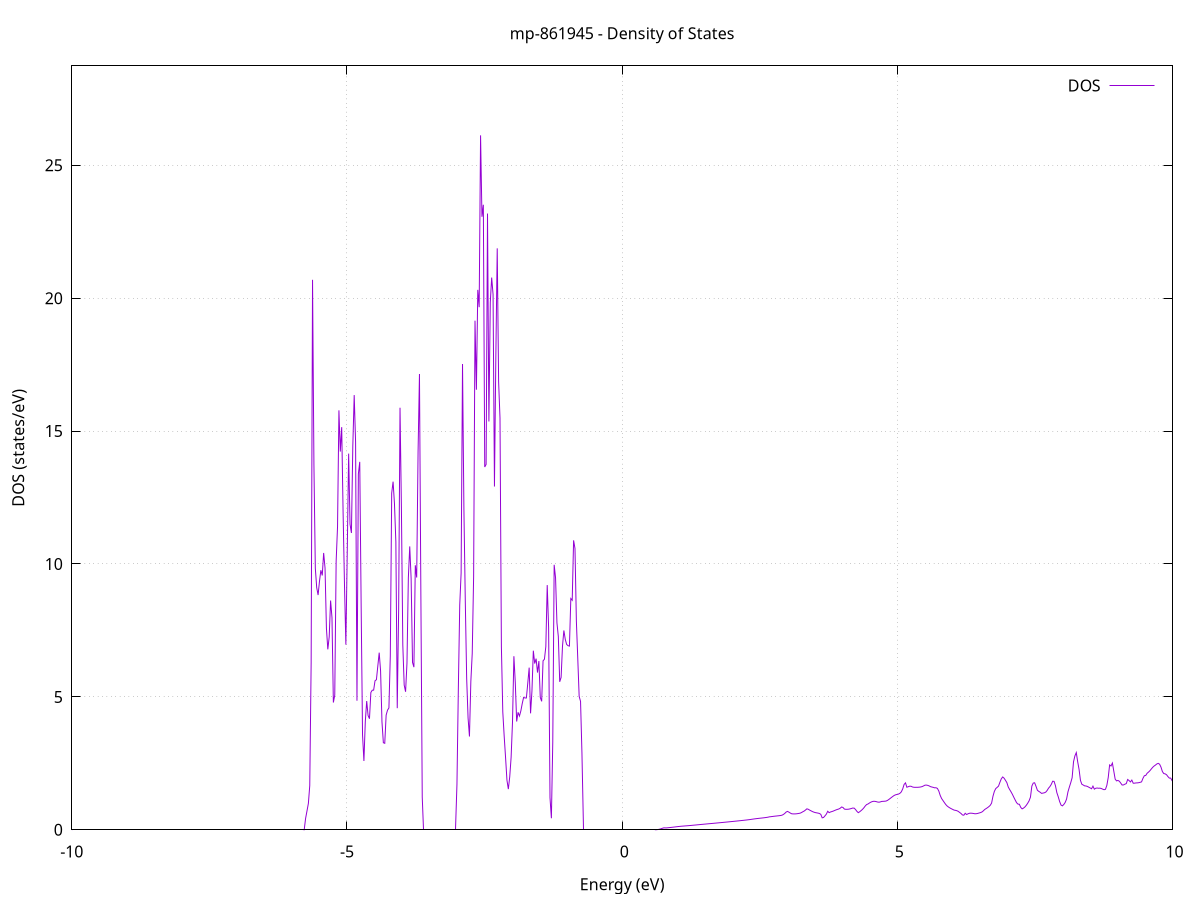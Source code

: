 set title 'mp-861945 - Density of States'
set xlabel 'Energy (eV)'
set ylabel 'DOS (states/eV)'
set grid
set xrange [-10:10]
set yrange [0:28.742]
set xzeroaxis lt -1
set terminal png size 800,600
set output 'mp-861945_dos_gnuplot.png'
plot '-' using 1:2 with lines title 'DOS'
-25.104600 0.000000
-25.079300 0.000000
-25.054100 0.000000
-25.028900 0.000000
-25.003600 0.000000
-24.978400 0.000000
-24.953200 0.000000
-24.927900 0.000000
-24.902700 0.000000
-24.877500 0.000000
-24.852300 0.000000
-24.827000 0.000000
-24.801800 0.000000
-24.776600 0.000000
-24.751300 0.000000
-24.726100 0.000000
-24.700900 0.000000
-24.675600 0.000000
-24.650400 0.000000
-24.625200 0.000000
-24.599900 0.000000
-24.574700 0.000000
-24.549500 0.000000
-24.524200 0.000000
-24.499000 0.000000
-24.473800 0.000000
-24.448500 0.000000
-24.423300 0.000000
-24.398100 0.000000
-24.372800 0.000000
-24.347600 0.000000
-24.322400 0.000000
-24.297200 0.000000
-24.271900 0.000000
-24.246700 0.000000
-24.221500 0.000000
-24.196200 0.000000
-24.171000 0.000000
-24.145800 0.000000
-24.120500 0.000000
-24.095300 0.000000
-24.070100 0.000000
-24.044800 0.000000
-24.019600 0.000000
-23.994400 0.000000
-23.969100 0.000000
-23.943900 0.000000
-23.918700 0.000000
-23.893400 0.000000
-23.868200 0.000000
-23.843000 0.000000
-23.817700 0.000000
-23.792500 0.000000
-23.767300 0.000000
-23.742100 0.000000
-23.716800 0.000000
-23.691600 0.000000
-23.666400 0.000000
-23.641100 0.000000
-23.615900 0.000000
-23.590700 0.000000
-23.565400 0.000000
-23.540200 0.000000
-23.515000 0.000000
-23.489700 0.000000
-23.464500 0.000000
-23.439300 0.000000
-23.414000 0.000000
-23.388800 0.000000
-23.363600 0.000000
-23.338300 0.000000
-23.313100 0.000000
-23.287900 0.000000
-23.262600 0.000000
-23.237400 0.000000
-23.212200 0.000000
-23.187000 0.000000
-23.161700 0.000000
-23.136500 0.000000
-23.111300 0.000000
-23.086000 0.000000
-23.060800 0.000000
-23.035600 0.000000
-23.010300 0.000000
-22.985100 0.000000
-22.959900 0.000000
-22.934600 0.000000
-22.909400 0.000000
-22.884200 0.000000
-22.858900 0.000000
-22.833700 0.000000
-22.808500 0.000000
-22.783200 0.000000
-22.758000 0.000000
-22.732800 0.000000
-22.707500 0.000000
-22.682300 0.000000
-22.657100 0.000000
-22.631900 0.000000
-22.606600 0.000000
-22.581400 0.221400
-22.556200 3.314300
-22.530900 5.523000
-22.505700 8.301400
-22.480500 15.610100
-22.455200 9.676400
-22.430000 15.210000
-22.404800 12.391500
-22.379500 44.648600
-22.354300 274.377600
-22.329100 0.000000
-22.303800 0.000000
-22.278600 0.000000
-22.253400 0.000000
-22.228100 0.000000
-22.202900 0.000000
-22.177700 0.000000
-22.152400 0.000000
-22.127200 0.000000
-22.102000 0.000000
-22.076700 0.000000
-22.051500 0.000000
-22.026300 0.000000
-22.001100 0.000000
-21.975800 0.000000
-21.950600 0.000000
-21.925400 0.000000
-21.900100 0.000000
-21.874900 0.000000
-21.849700 0.000000
-21.824400 0.000000
-21.799200 0.000000
-21.774000 0.000000
-21.748700 0.000000
-21.723500 0.000000
-21.698300 0.000000
-21.673000 0.000000
-21.647800 0.000000
-21.622600 0.000000
-21.597300 0.000000
-21.572100 0.000000
-21.546900 0.000000
-21.521600 0.000000
-21.496400 0.000000
-21.471200 0.000000
-21.446000 0.000000
-21.420700 0.000000
-21.395500 0.000000
-21.370300 0.000000
-21.345000 0.000000
-21.319800 0.000000
-21.294600 0.000000
-21.269300 0.000000
-21.244100 0.000000
-21.218900 0.000000
-21.193600 0.000000
-21.168400 0.000000
-21.143200 0.000000
-21.117900 0.000000
-21.092700 0.000000
-21.067500 0.000000
-21.042200 0.000000
-21.017000 0.000000
-20.991800 0.000000
-20.966500 0.000000
-20.941300 0.000000
-20.916100 0.000000
-20.890900 0.000000
-20.865600 0.000000
-20.840400 0.000000
-20.815200 0.000000
-20.789900 0.000000
-20.764700 0.000000
-20.739500 0.000000
-20.714200 0.000000
-20.689000 0.000000
-20.663800 0.000000
-20.638500 0.000000
-20.613300 0.000000
-20.588100 0.000000
-20.562800 0.000000
-20.537600 0.000000
-20.512400 0.000000
-20.487100 0.000000
-20.461900 0.000000
-20.436700 0.000000
-20.411400 0.000000
-20.386200 0.000000
-20.361000 0.000000
-20.335800 0.000000
-20.310500 0.000000
-20.285300 0.000000
-20.260100 0.000000
-20.234800 0.000000
-20.209600 0.000000
-20.184400 0.000000
-20.159100 0.000000
-20.133900 0.000000
-20.108700 0.000000
-20.083400 0.000000
-20.058200 0.000000
-20.033000 0.000000
-20.007700 0.000000
-19.982500 0.000000
-19.957300 0.000000
-19.932000 0.000000
-19.906800 0.000000
-19.881600 0.000000
-19.856300 0.000000
-19.831100 0.000000
-19.805900 0.000000
-19.780700 0.000000
-19.755400 0.000000
-19.730200 0.000000
-19.705000 0.000000
-19.679700 0.000000
-19.654500 0.000000
-19.629300 0.000000
-19.604000 0.000000
-19.578800 0.000000
-19.553600 0.000000
-19.528300 0.000000
-19.503100 0.000000
-19.477900 0.000000
-19.452600 0.000000
-19.427400 0.000000
-19.402200 0.000000
-19.376900 0.000000
-19.351700 0.000000
-19.326500 0.000000
-19.301200 0.000000
-19.276000 0.000000
-19.250800 0.000000
-19.225600 0.000000
-19.200300 0.000000
-19.175100 0.000000
-19.149900 0.000000
-19.124600 0.000000
-19.099400 0.000000
-19.074200 0.000000
-19.048900 0.000000
-19.023700 0.000000
-18.998500 0.000000
-18.973200 0.000000
-18.948000 0.000000
-18.922800 0.000000
-18.897500 0.000000
-18.872300 0.000000
-18.847100 0.000000
-18.821800 0.000000
-18.796600 0.000000
-18.771400 0.000000
-18.746100 0.000000
-18.720900 0.000000
-18.695700 0.000000
-18.670500 0.000000
-18.645200 0.000000
-18.620000 0.000000
-18.594800 0.000000
-18.569500 0.000000
-18.544300 0.000000
-18.519100 0.000000
-18.493800 0.000000
-18.468600 0.000000
-18.443400 0.000000
-18.418100 0.000000
-18.392900 0.000000
-18.367700 0.000000
-18.342400 0.000000
-18.317200 0.000000
-18.292000 0.000000
-18.266700 0.000000
-18.241500 0.000000
-18.216300 0.000000
-18.191000 0.000000
-18.165800 0.000000
-18.140600 0.000000
-18.115400 0.000000
-18.090100 0.000000
-18.064900 0.000000
-18.039700 0.000000
-18.014400 0.000000
-17.989200 0.000000
-17.964000 0.000000
-17.938700 0.000000
-17.913500 0.000000
-17.888300 0.000000
-17.863000 0.000000
-17.837800 0.000000
-17.812600 0.000000
-17.787300 0.000000
-17.762100 0.000000
-17.736900 0.000000
-17.711600 0.000000
-17.686400 0.000000
-17.661200 0.000000
-17.635900 0.000000
-17.610700 0.000000
-17.585500 0.000000
-17.560200 0.000000
-17.535000 0.000000
-17.509800 0.000000
-17.484600 0.000000
-17.459300 0.000000
-17.434100 0.000000
-17.408900 0.000000
-17.383600 0.000000
-17.358400 0.000000
-17.333200 0.000000
-17.307900 0.000000
-17.282700 0.000000
-17.257500 0.000000
-17.232200 0.000000
-17.207000 0.000000
-17.181800 0.000000
-17.156500 0.000000
-17.131300 0.000000
-17.106100 0.000000
-17.080800 0.000000
-17.055600 0.000000
-17.030400 0.000000
-17.005100 0.000000
-16.979900 0.000000
-16.954700 0.000000
-16.929500 0.000000
-16.904200 0.000000
-16.879000 0.000000
-16.853800 0.000000
-16.828500 0.000000
-16.803300 0.000000
-16.778100 0.000000
-16.752800 0.000000
-16.727600 0.000000
-16.702400 0.000000
-16.677100 0.000000
-16.651900 0.000000
-16.626700 0.000000
-16.601400 0.000000
-16.576200 0.000000
-16.551000 0.000000
-16.525700 0.000000
-16.500500 0.000000
-16.475300 0.000000
-16.450000 0.000000
-16.424800 0.000000
-16.399600 0.000000
-16.374400 0.000000
-16.349100 0.000000
-16.323900 0.000000
-16.298700 0.000000
-16.273400 0.000000
-16.248200 0.000000
-16.223000 0.000000
-16.197700 0.000000
-16.172500 0.000000
-16.147300 0.000000
-16.122000 0.000000
-16.096800 0.000000
-16.071600 0.000000
-16.046300 0.000000
-16.021100 0.000000
-15.995900 0.000000
-15.970600 0.000000
-15.945400 0.000000
-15.920200 0.000000
-15.894900 0.000000
-15.869700 0.000000
-15.844500 0.000000
-15.819300 0.000000
-15.794000 0.000000
-15.768800 0.000000
-15.743600 0.000000
-15.718300 0.000000
-15.693100 0.000000
-15.667900 0.000000
-15.642600 0.000000
-15.617400 0.000000
-15.592200 0.000000
-15.566900 0.000000
-15.541700 0.000000
-15.516500 0.000000
-15.491200 0.000000
-15.466000 0.000000
-15.440800 0.000000
-15.415500 0.000000
-15.390300 0.000000
-15.365100 0.000000
-15.339800 0.000000
-15.314600 0.000000
-15.289400 0.000000
-15.264200 0.000000
-15.238900 0.000000
-15.213700 0.000000
-15.188500 0.000000
-15.163200 0.000000
-15.138000 0.000000
-15.112800 0.000000
-15.087500 0.000000
-15.062300 0.000000
-15.037100 0.000000
-15.011800 0.000000
-14.986600 0.000000
-14.961400 0.000000
-14.936100 0.000000
-14.910900 0.000000
-14.885700 0.000000
-14.860400 0.000000
-14.835200 0.000000
-14.810000 0.000000
-14.784700 0.000000
-14.759500 0.000000
-14.734300 0.000000
-14.709100 0.000000
-14.683800 0.000000
-14.658600 0.000000
-14.633400 0.000000
-14.608100 0.000000
-14.582900 0.000000
-14.557700 0.000000
-14.532400 0.000000
-14.507200 0.000000
-14.482000 0.000000
-14.456700 0.000000
-14.431500 0.000000
-14.406300 0.000000
-14.381000 0.000000
-14.355800 0.000000
-14.330600 0.000000
-14.305300 0.000000
-14.280100 0.000000
-14.254900 0.000000
-14.229600 0.000000
-14.204400 0.000000
-14.179200 0.000000
-14.154000 0.000000
-14.128700 0.000000
-14.103500 0.000000
-14.078300 0.000000
-14.053000 0.000000
-14.027800 0.000000
-14.002600 0.000000
-13.977300 0.000000
-13.952100 0.000000
-13.926900 0.000000
-13.901600 0.000000
-13.876400 0.000000
-13.851200 0.000000
-13.825900 0.000000
-13.800700 0.000000
-13.775500 0.000000
-13.750200 0.000000
-13.725000 0.000000
-13.699800 0.000000
-13.674500 0.000000
-13.649300 0.000000
-13.624100 0.000000
-13.598900 0.000000
-13.573600 0.000000
-13.548400 0.000000
-13.523200 0.000000
-13.497900 0.000000
-13.472700 0.000000
-13.447500 0.000000
-13.422200 0.000000
-13.397000 0.000000
-13.371800 0.000000
-13.346500 0.000000
-13.321300 0.000000
-13.296100 0.000000
-13.270800 0.000000
-13.245600 0.000000
-13.220400 0.000000
-13.195100 0.000000
-13.169900 0.000000
-13.144700 0.000000
-13.119400 0.000000
-13.094200 0.000000
-13.069000 0.000000
-13.043700 0.000000
-13.018500 0.000000
-12.993300 0.000000
-12.968100 0.000000
-12.942800 0.000000
-12.917600 0.000000
-12.892400 0.000000
-12.867100 0.000000
-12.841900 0.000000
-12.816700 0.000000
-12.791400 0.000000
-12.766200 0.000000
-12.741000 0.000000
-12.715700 0.000000
-12.690500 0.000000
-12.665300 0.000000
-12.640000 0.000000
-12.614800 0.000000
-12.589600 0.000000
-12.564300 0.000000
-12.539100 0.000000
-12.513900 0.000000
-12.488600 0.000000
-12.463400 0.000000
-12.438200 0.000000
-12.413000 0.000000
-12.387700 0.000000
-12.362500 0.000000
-12.337300 0.000000
-12.312000 0.000000
-12.286800 0.000000
-12.261600 0.000000
-12.236300 0.000000
-12.211100 0.000000
-12.185900 0.000000
-12.160600 0.000000
-12.135400 0.000000
-12.110200 0.000000
-12.084900 0.000000
-12.059700 0.000000
-12.034500 0.000000
-12.009200 0.000000
-11.984000 0.000000
-11.958800 0.000000
-11.933500 0.000000
-11.908300 0.000000
-11.883100 0.000000
-11.857900 0.000000
-11.832600 0.000000
-11.807400 0.000000
-11.782200 0.000000
-11.756900 0.000000
-11.731700 0.000000
-11.706500 0.000000
-11.681200 0.000000
-11.656000 0.000000
-11.630800 0.000000
-11.605500 0.000000
-11.580300 0.000000
-11.555100 0.000000
-11.529800 0.000000
-11.504600 0.000000
-11.479400 0.000000
-11.454100 0.000000
-11.428900 0.000000
-11.403700 0.000000
-11.378400 0.000000
-11.353200 0.000000
-11.328000 0.000000
-11.302800 0.000000
-11.277500 0.000000
-11.252300 0.000000
-11.227100 0.000000
-11.201800 0.000000
-11.176600 0.000000
-11.151400 0.000000
-11.126100 0.000000
-11.100900 0.000000
-11.075700 0.000000
-11.050400 0.000000
-11.025200 0.000000
-11.000000 0.000000
-10.974700 0.000000
-10.949500 0.000000
-10.924300 0.000000
-10.899000 0.000000
-10.873800 0.000000
-10.848600 0.000000
-10.823300 0.000000
-10.798100 0.000000
-10.772900 0.000000
-10.747700 0.000000
-10.722400 0.000000
-10.697200 0.000000
-10.672000 0.000000
-10.646700 0.000000
-10.621500 0.000000
-10.596300 0.000000
-10.571000 0.000000
-10.545800 0.000000
-10.520600 0.000000
-10.495300 0.000000
-10.470100 0.000000
-10.444900 0.000000
-10.419600 0.000000
-10.394400 0.000000
-10.369200 0.000000
-10.343900 0.000000
-10.318700 0.000000
-10.293500 0.000000
-10.268200 0.000000
-10.243000 0.000000
-10.217800 0.000000
-10.192600 0.000000
-10.167300 0.000000
-10.142100 0.000000
-10.116900 0.000000
-10.091600 0.000000
-10.066400 0.000000
-10.041200 0.000000
-10.015900 0.000000
-9.990700 0.000000
-9.965500 0.000000
-9.940200 0.000000
-9.915000 0.000000
-9.889800 0.000000
-9.864500 0.000000
-9.839300 0.000000
-9.814100 0.000000
-9.788800 0.000000
-9.763600 0.000000
-9.738400 0.000000
-9.713100 0.000000
-9.687900 0.000000
-9.662700 0.000000
-9.637500 0.000000
-9.612200 0.000000
-9.587000 0.000000
-9.561800 0.000000
-9.536500 0.000000
-9.511300 0.000000
-9.486100 0.000000
-9.460800 0.000000
-9.435600 0.000000
-9.410400 0.000000
-9.385100 0.000000
-9.359900 0.000000
-9.334700 0.000000
-9.309400 0.000000
-9.284200 0.000000
-9.259000 0.000000
-9.233700 0.000000
-9.208500 0.000000
-9.183300 0.000000
-9.158000 0.000000
-9.132800 0.000000
-9.107600 0.000000
-9.082400 0.000000
-9.057100 0.000000
-9.031900 0.000000
-9.006700 0.000000
-8.981400 0.000000
-8.956200 0.000000
-8.931000 0.000000
-8.905700 0.000000
-8.880500 0.000000
-8.855300 0.000000
-8.830000 0.000000
-8.804800 0.000000
-8.779600 0.000000
-8.754300 0.000000
-8.729100 0.000000
-8.703900 0.000000
-8.678600 0.000000
-8.653400 0.000000
-8.628200 0.000000
-8.602900 0.000000
-8.577700 0.000000
-8.552500 0.000000
-8.527300 0.000000
-8.502000 0.000000
-8.476800 0.000000
-8.451600 0.000000
-8.426300 0.000000
-8.401100 0.000000
-8.375900 0.000000
-8.350600 0.000000
-8.325400 0.000000
-8.300200 0.000000
-8.274900 0.000000
-8.249700 0.000000
-8.224500 0.000000
-8.199200 0.000000
-8.174000 0.000000
-8.148800 0.000000
-8.123500 0.000000
-8.098300 0.000000
-8.073100 0.000000
-8.047800 0.000000
-8.022600 0.000000
-7.997400 0.000000
-7.972100 0.000000
-7.946900 0.000000
-7.921700 0.000000
-7.896500 0.000000
-7.871200 0.000000
-7.846000 0.000000
-7.820800 0.000000
-7.795500 0.000000
-7.770300 0.000000
-7.745100 0.000000
-7.719800 0.000000
-7.694600 0.000000
-7.669400 0.000000
-7.644100 0.000000
-7.618900 0.000000
-7.593700 0.000000
-7.568400 0.000000
-7.543200 0.000000
-7.518000 0.000000
-7.492700 0.000000
-7.467500 0.000000
-7.442300 0.000000
-7.417000 0.000000
-7.391800 0.000000
-7.366600 0.000000
-7.341400 0.000000
-7.316100 0.000000
-7.290900 0.000000
-7.265700 0.000000
-7.240400 0.000000
-7.215200 0.000000
-7.190000 0.000000
-7.164700 0.000000
-7.139500 0.000000
-7.114300 0.000000
-7.089000 0.000000
-7.063800 0.000000
-7.038600 0.000000
-7.013300 0.000000
-6.988100 0.000000
-6.962900 0.000000
-6.937600 0.000000
-6.912400 0.000000
-6.887200 0.000000
-6.861900 0.000000
-6.836700 0.000000
-6.811500 0.000000
-6.786300 0.000000
-6.761000 0.000000
-6.735800 0.000000
-6.710600 0.000000
-6.685300 0.000000
-6.660100 0.000000
-6.634900 0.000000
-6.609600 0.000000
-6.584400 0.000000
-6.559200 0.000000
-6.533900 0.000000
-6.508700 0.000000
-6.483500 0.000000
-6.458200 0.000000
-6.433000 0.000000
-6.407800 0.000000
-6.382500 0.000000
-6.357300 0.000000
-6.332100 0.000000
-6.306800 0.000000
-6.281600 0.000000
-6.256400 0.000000
-6.231200 0.000000
-6.205900 0.000000
-6.180700 0.000000
-6.155500 0.000000
-6.130200 0.000000
-6.105000 0.000000
-6.079800 0.000000
-6.054500 0.000000
-6.029300 0.000000
-6.004100 0.000000
-5.978800 0.000000
-5.953600 0.000000
-5.928400 0.000000
-5.903100 0.000000
-5.877900 0.000000
-5.852700 0.000000
-5.827400 0.000000
-5.802200 0.000000
-5.777000 0.001000
-5.751700 0.427300
-5.726500 0.707800
-5.701300 0.991300
-5.676100 1.661300
-5.650800 6.280200
-5.625600 20.693500
-5.600400 13.737200
-5.575100 9.838700
-5.549900 9.111800
-5.524700 8.832100
-5.499400 9.349600
-5.474200 9.765600
-5.449000 9.569000
-5.423700 10.416000
-5.398500 9.848400
-5.373300 7.580800
-5.348000 6.787900
-5.322800 7.255500
-5.297600 8.625400
-5.272300 7.980300
-5.247100 4.788300
-5.221900 5.064400
-5.196600 10.102300
-5.171400 11.401900
-5.146200 15.780100
-5.121000 14.230500
-5.095700 15.149900
-5.070500 11.957400
-5.045300 9.232500
-5.020000 6.964400
-4.994800 10.461100
-4.969600 14.154000
-4.944300 11.498100
-4.919100 11.166800
-4.893900 14.431700
-4.868600 16.355200
-4.843400 14.581700
-4.818200 4.855400
-4.792900 13.387600
-4.767700 13.843000
-4.742500 8.466800
-4.717200 3.573700
-4.692000 2.588500
-4.666800 4.071600
-4.641500 4.842800
-4.616300 4.298700
-4.591100 4.178900
-4.565900 5.165700
-4.540600 5.250600
-4.515400 5.254700
-4.490200 5.606100
-4.464900 5.646500
-4.439700 6.158300
-4.414500 6.665000
-4.389200 5.976100
-4.364000 4.059500
-4.338800 3.274900
-4.313500 3.253500
-4.288300 4.313100
-4.263100 4.501600
-4.237800 4.584800
-4.212600 6.536600
-4.187400 12.665300
-4.162100 13.098400
-4.136900 12.268700
-4.111700 10.833100
-4.086400 4.574800
-4.061200 8.261200
-4.036000 15.880200
-4.010800 12.122300
-3.985500 6.956900
-3.960300 5.444900
-3.935100 5.192600
-3.909800 6.267500
-3.884600 9.488800
-3.859400 10.661200
-3.834100 9.447700
-3.808900 6.296300
-3.783700 6.118800
-3.758400 9.951900
-3.733200 9.491400
-3.708000 14.216200
-3.682700 17.149600
-3.657500 8.935200
-3.632300 1.230200
-3.607000 0.000000
-3.581800 0.000000
-3.556600 0.000000
-3.531300 0.000000
-3.506100 0.000000
-3.480900 0.000000
-3.455600 0.000000
-3.430400 0.000000
-3.405200 0.000000
-3.380000 0.000000
-3.354700 0.000000
-3.329500 0.000000
-3.304300 0.000000
-3.279000 0.000000
-3.253800 0.000000
-3.228600 0.000000
-3.203300 0.000000
-3.178100 0.000000
-3.152900 0.000000
-3.127600 0.000000
-3.102400 0.000000
-3.077200 0.000000
-3.051900 0.000000
-3.026700 0.000000
-3.001500 1.712500
-2.976200 5.317600
-2.951000 8.457700
-2.925800 9.661400
-2.900500 17.525500
-2.875300 12.095800
-2.850100 8.616300
-2.824900 5.683200
-2.799600 4.208500
-2.774400 3.509100
-2.749200 5.582000
-2.723900 6.632900
-2.698700 9.525700
-2.673500 19.153900
-2.648200 16.557200
-2.623000 20.314400
-2.597800 19.662800
-2.572500 26.128700
-2.547300 23.064400
-2.522100 23.516200
-2.496800 13.649100
-2.471600 13.748000
-2.446400 23.185100
-2.421100 15.362300
-2.395900 19.844300
-2.370700 20.777500
-2.345400 20.140300
-2.320200 12.916000
-2.295000 17.791300
-2.269800 21.876500
-2.244500 16.856200
-2.219300 15.486400
-2.194100 6.885200
-2.168800 4.435700
-2.143600 3.528000
-2.118400 2.721000
-2.093100 1.864700
-2.067900 1.530500
-2.042700 1.988300
-2.017400 2.726500
-1.992200 4.051000
-1.967000 6.531000
-1.941700 5.540800
-1.916500 4.074100
-1.891300 4.419700
-1.866000 4.278900
-1.840800 4.471000
-1.815600 4.744100
-1.790300 4.982100
-1.765100 4.958300
-1.739900 4.960000
-1.714700 5.517000
-1.689400 6.100000
-1.664200 4.380800
-1.639000 5.216400
-1.613700 6.738500
-1.588500 6.254500
-1.563300 6.438700
-1.538000 5.914600
-1.512800 6.348200
-1.487600 4.980600
-1.462300 4.831900
-1.437100 6.355800
-1.411900 6.419100
-1.386600 6.889200
-1.361400 9.207600
-1.336200 7.617100
-1.310900 1.208300
-1.285700 0.434100
-1.260500 3.298400
-1.235200 9.969600
-1.210000 9.481300
-1.184800 7.789700
-1.159600 7.270800
-1.134300 5.567200
-1.109100 5.732700
-1.083900 6.909000
-1.058600 7.498700
-1.033400 7.163300
-1.008200 6.973000
-0.982900 6.926700
-0.957700 6.911600
-0.932500 8.700100
-0.907200 8.637300
-0.882000 10.889900
-0.856800 10.581600
-0.831500 7.841000
-0.806300 6.440300
-0.781100 5.020900
-0.755800 4.829700
-0.730600 2.896200
-0.705400 0.000000
-0.680100 0.000000
-0.654900 0.000000
-0.629700 0.000000
-0.604500 0.000000
-0.579200 0.000000
-0.554000 0.000000
-0.528800 0.000000
-0.503500 0.000000
-0.478300 0.000000
-0.453100 0.000000
-0.427800 0.000000
-0.402600 0.000000
-0.377400 0.000000
-0.352100 0.000000
-0.326900 0.000000
-0.301700 0.000000
-0.276400 0.000000
-0.251200 0.000000
-0.226000 0.000000
-0.200700 0.000000
-0.175500 0.000000
-0.150300 0.000000
-0.125000 0.000000
-0.099800 0.000000
-0.074600 0.000000
-0.049400 0.000000
-0.024100 0.000000
0.001100 0.000000
0.026300 0.000000
0.051600 0.000000
0.076800 0.000000
0.102000 0.000000
0.127300 0.000000
0.152500 0.000000
0.177700 0.000000
0.203000 0.000000
0.228200 0.000000
0.253400 0.000000
0.278700 0.000000
0.303900 0.000000
0.329100 0.000000
0.354400 0.000000
0.379600 0.000000
0.404800 0.000000
0.430100 0.000000
0.455300 0.000000
0.480500 0.000000
0.505700 0.000000
0.531000 0.000000
0.556200 0.000000
0.581400 0.000000
0.606700 0.000600
0.631900 0.004600
0.657100 0.012300
0.682400 0.023800
0.707600 0.039000
0.732800 0.057900
0.758100 0.073400
0.783300 0.069900
0.808500 0.071000
0.833800 0.076600
0.859000 0.082300
0.884200 0.088100
0.909500 0.094100
0.934700 0.100300
0.959900 0.106600
0.985200 0.113100
1.010400 0.119500
1.035600 0.125500
1.060900 0.130900
1.086100 0.135600
1.111300 0.139600
1.136500 0.143800
1.161800 0.147700
1.187000 0.151700
1.212200 0.156100
1.237500 0.160800
1.262700 0.165700
1.287900 0.170600
1.313200 0.175600
1.338400 0.180600
1.363600 0.185700
1.388900 0.190700
1.414100 0.195900
1.439300 0.201000
1.464600 0.205900
1.489800 0.210700
1.515000 0.215500
1.540300 0.220500
1.565500 0.225500
1.590700 0.230000
1.616000 0.234700
1.641200 0.239600
1.666400 0.244400
1.691600 0.249300
1.716900 0.254300
1.742100 0.259200
1.767300 0.264100
1.792600 0.269100
1.817800 0.274100
1.843000 0.279200
1.868300 0.284300
1.893500 0.289400
1.918700 0.294600
1.944000 0.299900
1.969200 0.305100
1.994400 0.310400
2.019700 0.315600
2.044900 0.320900
2.070100 0.326300
2.095400 0.331700
2.120600 0.337100
2.145800 0.342500
2.171100 0.348000
2.196300 0.353600
2.221500 0.359300
2.246700 0.365200
2.272000 0.371300
2.297200 0.377600
2.322400 0.384200
2.347700 0.392400
2.372900 0.400200
2.398100 0.407600
2.423400 0.414600
2.448600 0.421300
2.473800 0.427600
2.499100 0.433500
2.524300 0.439200
2.549500 0.444800
2.574800 0.450900
2.600000 0.457800
2.625200 0.465500
2.650500 0.474000
2.675700 0.486900
2.700900 0.492400
2.726200 0.499700
2.751400 0.506400
2.776600 0.512500
2.801800 0.518100
2.827100 0.523800
2.852300 0.529800
2.877500 0.536700
2.902800 0.547800
2.928000 0.573600
2.953200 0.611600
2.978500 0.665300
3.003700 0.691800
3.028900 0.664800
3.054200 0.630900
3.079400 0.602900
3.104600 0.597300
3.129900 0.597000
3.155100 0.599000
3.180300 0.604700
3.205600 0.614300
3.230800 0.622900
3.256000 0.644700
3.281300 0.676000
3.306500 0.702900
3.331700 0.743000
3.356900 0.788300
3.382200 0.771100
3.407400 0.739200
3.432600 0.712300
3.457900 0.684700
3.483100 0.664000
3.508300 0.647000
3.533600 0.637200
3.558800 0.627400
3.584000 0.614100
3.609300 0.580700
3.634500 0.449200
3.659700 0.462300
3.685000 0.522600
3.710200 0.587600
3.735400 0.696300
3.760700 0.644300
3.785900 0.669800
3.811100 0.685400
3.836400 0.703700
3.861600 0.726800
3.886800 0.748100
3.912000 0.766600
3.937300 0.783000
3.962500 0.811400
3.987700 0.857600
4.013000 0.838900
4.038200 0.779700
4.063400 0.769200
4.088700 0.770100
4.113900 0.774900
4.139100 0.785200
4.164400 0.800200
4.189600 0.817100
4.214800 0.815500
4.240100 0.764000
4.265300 0.694000
4.290500 0.643600
4.315800 0.677500
4.341000 0.719500
4.366200 0.766400
4.391500 0.824200
4.416700 0.894000
4.441900 0.949000
4.467100 0.969800
4.492400 1.006200
4.517600 1.037000
4.542800 1.059900
4.568100 1.071600
4.593300 1.069800
4.618500 1.058200
4.643800 1.042700
4.669000 1.037400
4.694200 1.050900
4.719500 1.068100
4.744700 1.070500
4.769900 1.074000
4.795200 1.080500
4.820400 1.104400
4.845600 1.139800
4.870900 1.180400
4.896100 1.220700
4.921300 1.260000
4.946600 1.296300
4.971800 1.317300
4.997000 1.331600
5.022200 1.343700
5.047500 1.372800
5.072700 1.426400
5.097900 1.538000
5.123200 1.706200
5.148400 1.764700
5.173600 1.600100
5.198900 1.621200
5.224100 1.639800
5.249300 1.637200
5.274600 1.611200
5.299800 1.599400
5.325000 1.596800
5.350300 1.597300
5.375500 1.599100
5.400700 1.603300
5.426000 1.611300
5.451200 1.625000
5.476400 1.649900
5.501700 1.677600
5.526900 1.682100
5.552100 1.671000
5.577300 1.651700
5.602600 1.622900
5.627800 1.608800
5.653000 1.596300
5.678300 1.578400
5.703500 1.581200
5.728700 1.555200
5.754000 1.455500
5.779200 1.292800
5.804400 1.176600
5.829700 1.100300
5.854900 1.023300
5.880100 0.950800
5.905400 0.894400
5.930600 0.854000
5.955800 0.820900
5.981100 0.792400
6.006300 0.766000
6.031500 0.740300
6.056800 0.731000
6.082000 0.716900
6.107200 0.692300
6.132500 0.651800
6.157700 0.612600
6.182900 0.558100
6.208100 0.547900
6.233400 0.620800
6.258600 0.573900
6.283800 0.600100
6.309100 0.620300
6.334300 0.624700
6.359500 0.621000
6.384800 0.612900
6.410000 0.602000
6.435200 0.604900
6.460500 0.615300
6.485700 0.631200
6.510900 0.645700
6.536200 0.667800
6.561400 0.709000
6.586600 0.761300
6.611900 0.795600
6.637100 0.829200
6.662300 0.869700
6.687600 0.917500
6.712800 1.003200
6.738000 1.261200
6.763200 1.444200
6.788500 1.551000
6.813700 1.594800
6.838900 1.643200
6.864200 1.788200
6.889400 1.916600
6.914600 1.987400
6.939900 1.941600
6.965100 1.860800
6.990300 1.774400
7.015600 1.609400
7.040800 1.515000
7.066000 1.428200
7.091300 1.332300
7.116500 1.224200
7.141700 1.120000
7.167000 1.018900
7.192200 0.965900
7.217400 0.959100
7.242700 0.842500
7.267900 0.786700
7.293100 0.815400
7.318300 0.858800
7.343600 0.921400
7.368800 0.998600
7.394000 1.088500
7.419300 1.230000
7.444500 1.643200
7.469700 1.757400
7.495000 1.768000
7.520200 1.634100
7.545400 1.485900
7.570700 1.444600
7.595900 1.411700
7.621100 1.368800
7.646400 1.380400
7.671600 1.391600
7.696800 1.416000
7.722100 1.478500
7.747300 1.564800
7.772500 1.625100
7.797800 1.709600
7.823000 1.826900
7.848200 1.820400
7.873400 1.657400
7.898700 1.397300
7.923900 1.241800
7.949100 1.063400
7.974400 0.930000
7.999600 0.899400
8.024800 0.951300
8.050100 1.027700
8.075300 1.156900
8.100500 1.426300
8.125800 1.605400
8.151000 1.771200
8.176200 1.957000
8.201500 2.556400
8.226700 2.779600
8.251900 2.905100
8.277200 2.559400
8.302400 2.270400
8.327600 1.857100
8.352900 1.713100
8.378100 1.684700
8.403300 1.652100
8.428500 1.647500
8.453800 1.630500
8.479000 1.601800
8.504200 1.573200
8.529500 1.543600
8.554700 1.642200
8.579900 1.528300
8.605200 1.562300
8.630400 1.571100
8.655600 1.562300
8.680900 1.566100
8.706100 1.553200
8.731300 1.528500
8.756600 1.507000
8.781800 1.522000
8.807000 1.670900
8.832300 1.966400
8.857500 2.439600
8.882700 2.399600
8.908000 2.510900
8.933200 2.207400
8.958400 1.904900
8.983600 1.839100
9.008900 1.856900
9.034100 1.827000
9.059300 1.757200
9.084600 1.684200
9.109800 1.687200
9.135000 1.715500
9.160300 1.737800
9.185500 1.892800
9.210700 1.851700
9.236000 1.801000
9.261200 1.869500
9.286400 1.751900
9.311700 1.753100
9.336900 1.763400
9.362100 1.764900
9.387400 1.772200
9.412600 1.785500
9.437800 1.802900
9.463100 1.935200
9.488300 2.033500
9.513500 2.043400
9.538700 2.125800
9.564000 2.170000
9.589200 2.221800
9.614400 2.285600
9.639700 2.349000
9.664900 2.397200
9.690100 2.434200
9.715400 2.476600
9.740600 2.498800
9.765800 2.466700
9.791100 2.356600
9.816300 2.191000
9.841500 2.115600
9.866800 2.103600
9.892000 2.070600
9.917200 2.000700
9.942500 1.944300
9.967700 1.944000
9.992900 1.845100
10.018200 1.802500
10.043400 1.898600
10.068600 1.919600
10.093800 1.863400
10.119100 1.805100
10.144300 1.785200
10.169500 1.842500
10.194800 1.837600
10.220000 1.846400
10.245200 1.889800
10.270500 2.041200
10.295700 2.263500
10.320900 2.393800
10.346200 2.555300
10.371400 2.365600
10.396600 2.255000
10.421900 2.278900
10.447100 2.243200
10.472300 2.055800
10.497600 1.870500
10.522800 1.721000
10.548000 1.762500
10.573300 1.856700
10.598500 1.853400
10.623700 1.921900
10.649000 1.950900
10.674200 1.965000
10.699400 2.029000
10.724600 2.214200
10.749900 2.318000
10.775100 2.391700
10.800300 2.457000
10.825600 2.919900
10.850800 2.334500
10.876000 2.234200
10.901300 2.123300
10.926500 1.996200
10.951700 1.878000
10.977000 1.770800
11.002200 1.763400
11.027400 1.816100
11.052700 1.925000
11.077900 1.946400
11.103100 1.945400
11.128400 2.031500
11.153600 2.159200
11.178800 2.381600
11.204100 2.479300
11.229300 2.428600
11.254500 2.350500
11.279700 2.253400
11.305000 2.191700
11.330200 2.153200
11.355400 2.154400
11.380700 2.197900
11.405900 2.217700
11.431100 2.209600
11.456400 2.235700
11.481600 2.272400
11.506800 2.299800
11.532100 2.316600
11.557300 3.040600
11.582500 3.161100
11.607800 3.038100
11.633000 2.972000
11.658200 2.661600
11.683500 2.450000
11.708700 2.230400
11.733900 2.090500
11.759200 1.967800
11.784400 1.734000
11.809600 1.681700
11.834800 1.662000
11.860100 1.669600
11.885300 1.668000
11.910500 1.710000
11.935800 1.708400
11.961000 1.705700
11.986200 1.700300
12.011500 1.689900
12.036700 1.701800
12.061900 1.737500
12.087200 1.854600
12.112400 1.972900
12.137600 1.927600
12.162900 1.947000
12.188100 1.941200
12.213300 1.928400
12.238600 1.898900
12.263800 1.911900
12.289000 1.951100
12.314300 2.068100
12.339500 2.158500
12.364700 2.151800
12.389900 2.057400
12.415200 1.941700
12.440400 1.856000
12.465600 1.787000
12.490900 1.730000
12.516100 1.615300
12.541300 1.530300
12.566600 1.468300
12.591800 1.461800
12.617000 1.427500
12.642300 1.406900
12.667500 1.389200
12.692700 1.368700
12.718000 1.307400
12.743200 1.385100
12.768400 1.411700
12.793700 1.429600
12.818900 1.409100
12.844100 1.443300
12.869400 1.480800
12.894600 1.504800
12.919800 1.561400
12.945000 1.633200
12.970300 1.714400
12.995500 1.780400
13.020700 1.733000
13.046000 1.700200
13.071200 1.616800
13.096400 1.531600
13.121700 1.368500
13.146900 1.304400
13.172100 1.210700
13.197400 1.191100
13.222600 1.190800
13.247800 1.204600
13.273100 1.219700
13.298300 1.226200
13.323500 1.229300
13.348800 1.229400
13.374000 1.217400
13.399200 1.234900
13.424500 1.313100
13.449700 1.419700
13.474900 1.569000
13.500100 1.658000
13.525400 1.675900
13.550600 1.610500
13.575800 1.607700
13.601100 1.662000
13.626300 1.744800
13.651500 1.793500
13.676800 1.814400
13.702000 1.805100
13.727200 1.889900
13.752500 1.904700
13.777700 1.814500
13.802900 1.762100
13.828200 1.731600
13.853400 1.632300
13.878600 1.501200
13.903900 1.407000
13.929100 1.396700
13.954300 1.375700
13.979600 1.349700
14.004800 1.412700
14.030000 1.469400
14.055200 1.834900
14.080500 1.989900
14.105700 2.068800
14.130900 2.060600
14.156200 2.036400
14.181400 1.919300
14.206600 1.812600
14.231900 1.680600
14.257100 1.667200
14.282300 1.927700
14.307600 2.662700
14.332800 2.850800
14.358000 2.370000
14.383300 2.106400
14.408500 2.080600
14.433700 1.762000
14.459000 1.761300
14.484200 1.873400
14.509400 1.936400
14.534700 1.723500
14.559900 1.699800
14.585100 1.790400
14.610300 1.924900
14.635600 2.250900
14.660800 1.961100
14.686000 2.051100
14.711300 2.181200
14.736500 2.375200
14.761700 2.527100
14.787000 2.609800
14.812200 2.770900
14.837400 2.949500
14.862700 2.940100
14.887900 2.894500
14.913100 2.684900
14.938400 2.365500
14.963600 2.034700
14.988800 1.919200
15.014100 1.832700
15.039300 1.699000
15.064500 1.692600
15.089800 1.495500
15.115000 1.460700
15.140200 1.528900
15.165500 1.904600
15.190700 2.146200
15.215900 2.466600
15.241100 2.841100
15.266400 3.086600
15.291600 3.127600
15.316800 2.818800
15.342100 2.436200
15.367300 2.361000
15.392500 2.246700
15.417800 2.100800
15.443000 2.083500
15.468200 2.260900
15.493500 2.172000
15.518700 2.180700
15.543900 2.467400
15.569200 3.109700
15.594400 3.765500
15.619600 3.875600
15.644900 4.272500
15.670100 4.190100
15.695300 3.807500
15.720600 3.153000
15.745800 2.957000
15.771000 2.679100
15.796200 2.746400
15.821500 2.794600
15.846700 2.919100
15.871900 2.757700
15.897200 2.538200
15.922400 2.357400
15.947600 2.252100
15.972900 2.172700
15.998100 2.118900
16.023300 2.088300
16.048600 1.898800
16.073800 1.732600
16.099000 1.565500
16.124300 1.540700
16.149500 1.524200
16.174700 1.518300
16.200000 1.531000
16.225200 1.567000
16.250400 1.660000
16.275700 1.749200
16.300900 1.559100
16.326100 1.530200
16.351300 1.494000
16.376600 1.465000
16.401800 1.436200
16.427000 1.426600
16.452300 1.440400
16.477500 1.443500
16.502700 1.450400
16.528000 1.458300
16.553200 1.465100
16.578400 1.614800
16.603700 1.466900
16.628900 1.461200
16.654100 1.415300
16.679400 1.403800
16.704600 1.430000
16.729800 1.446100
16.755100 1.452400
16.780300 1.446500
16.805500 1.430600
16.830800 1.410600
16.856000 1.380900
16.881200 1.349700
16.906400 1.349300
16.931700 1.380000
16.956900 1.408300
16.982100 1.453900
17.007400 1.511800
17.032600 1.552400
17.057800 1.561100
17.083100 1.563200
17.108300 1.514700
17.133500 1.464000
17.158800 1.422100
17.184000 1.370700
17.209200 1.319400
17.234500 1.285400
17.259700 1.264000
17.284900 1.252700
17.310200 1.239200
17.335400 1.262700
17.360600 1.305600
17.385900 1.349300
17.411100 1.376600
17.436300 1.402400
17.461500 1.395000
17.486800 1.385500
17.512000 1.435900
17.537200 1.565900
17.562500 1.679800
17.587700 1.761900
17.612900 1.808200
17.638200 1.764700
17.663400 1.751100
17.688600 1.728800
17.713900 1.705100
17.739100 1.707900
17.764300 1.712900
17.789600 1.724900
17.814800 1.714500
17.840000 1.697600
17.865300 1.679800
17.890500 1.651500
17.915700 1.612000
17.941000 1.554700
17.966200 1.488400
17.991400 1.446700
18.016600 1.420900
18.041900 1.394300
18.067100 1.375400
18.092300 1.374600
18.117600 1.404400
18.142800 1.457500
18.168000 1.507400
18.193300 1.632500
18.218500 1.929500
18.243700 1.816800
18.269000 1.865400
18.294200 1.994500
18.319400 2.119400
18.344700 2.309300
18.369900 2.604300
18.395100 2.528400
18.420400 2.401600
18.445600 2.382200
18.470800 2.224600
18.496100 2.164100
18.521300 2.229300
18.546500 2.214800
18.571700 2.162300
18.597000 2.154800
18.622200 2.183000
18.647400 2.158900
18.672700 2.040100
18.697900 1.963200
18.723100 1.994900
18.748400 2.092100
18.773600 2.209500
18.798800 2.409700
18.824100 2.678000
18.849300 2.926200
18.874500 3.215900
18.899800 3.059700
18.925000 2.794600
18.950200 2.750800
18.975500 2.546100
19.000700 2.329200
19.025900 2.251200
19.051200 2.366700
19.076400 2.484900
19.101600 2.381500
19.126800 2.312300
19.152100 2.251900
19.177300 2.262400
19.202500 2.326800
19.227800 2.431200
19.253000 2.323600
19.278200 1.824000
19.303500 1.389400
19.328700 1.045500
19.353900 0.876500
19.379200 0.876000
19.404400 0.801200
19.429600 0.789400
19.454900 0.887200
19.480100 1.441600
19.505300 1.358700
19.530600 1.484900
19.555800 1.570100
19.581000 1.648300
19.606300 1.711100
19.631500 1.774300
19.656700 1.858400
19.681900 1.977100
19.707200 1.963200
19.732400 2.065300
19.757600 2.568600
19.782900 2.446300
19.808100 2.478300
19.833300 2.547200
19.858600 2.652900
19.883800 2.799400
19.909000 2.858800
19.934300 2.826500
19.959500 2.967000
19.984700 2.741500
20.010000 2.473400
20.035200 2.414500
20.060400 2.382200
20.085700 2.448100
20.110900 3.163500
20.136100 3.503200
20.161400 2.535000
20.186600 2.286900
20.211800 2.246500
20.237100 2.514400
20.262300 2.100100
20.287500 1.372400
20.312700 1.321700
20.338000 1.319400
20.363200 1.327200
20.388400 1.322200
20.413700 1.299800
20.438900 1.298100
20.464100 1.267900
20.489400 1.245500
20.514600 1.222900
20.539800 1.254600
20.565100 1.412500
20.590300 1.635800
20.615500 2.602400
20.640800 2.037800
20.666000 2.133800
20.691200 1.993500
20.716500 2.150900
20.741700 2.327500
20.766900 2.497700
20.792200 2.593400
20.817400 2.683100
20.842600 2.853300
20.867800 2.823000
20.893100 2.608700
20.918300 2.473400
20.943500 2.419900
20.968800 2.446200
20.994000 2.568600
21.019200 2.819200
21.044500 2.948400
21.069700 2.930800
21.094900 3.012600
21.120200 3.276100
21.145400 3.366300
21.170600 3.290900
21.195900 3.089000
21.221100 2.743400
21.246300 2.586400
21.271600 2.587800
21.296800 2.372500
21.322000 1.860600
21.347300 1.622600
21.372500 1.815300
21.397700 1.879700
21.422900 1.962800
21.448200 2.478300
21.473400 2.259100
21.498600 2.256600
21.523900 2.309500
21.549100 2.368900
21.574300 2.334800
21.599600 2.292200
21.624800 2.452500
21.650000 2.497700
21.675300 2.218000
21.700500 2.167900
21.725700 2.188300
21.751000 2.348400
21.776200 2.395900
21.801400 2.413800
21.826700 2.251300
21.851900 2.239300
21.877100 2.163300
21.902400 2.192700
21.927600 2.252700
21.952800 2.473800
21.978000 3.274600
22.003300 3.602800
22.028500 4.061900
22.053700 4.118700
22.079000 3.944700
22.104200 3.665000
22.129400 2.969900
22.154700 2.772100
22.179900 2.409400
22.205100 2.066700
22.230400 2.200500
22.255600 2.292300
22.280800 2.392700
22.306100 2.526400
22.331300 2.805500
22.356500 3.074400
22.381800 2.557600
22.407000 2.420800
22.432200 2.385800
22.457500 2.393200
22.482700 2.460600
22.507900 2.721000
22.533100 2.924500
22.558400 2.984200
22.583600 3.614100
22.608800 3.260800
22.634100 3.254000
22.659300 2.509000
22.684500 2.012000
22.709800 1.727700
22.735000 1.538600
22.760200 1.412200
22.785500 1.290500
22.810700 1.141900
22.835900 0.812100
22.861200 0.609600
22.886400 0.469700
22.911600 0.327000
22.936900 0.187100
22.962100 0.134800
22.987300 0.090100
23.012600 0.041500
23.037800 0.011300
23.063000 0.000100
23.088200 0.000000
23.113500 0.000000
23.138700 0.000000
23.163900 0.000000
23.189200 0.000000
23.214400 0.000000
23.239600 0.000000
23.264900 0.000000
23.290100 0.000000
23.315300 0.000000
23.340600 0.000000
23.365800 0.000000
23.391000 0.000000
23.416300 0.000000
23.441500 0.000000
23.466700 0.000000
23.492000 0.000000
23.517200 0.000000
23.542400 0.000000
23.567700 0.000000
23.592900 0.000000
23.618100 0.000000
23.643300 0.000000
23.668600 0.000000
23.693800 0.000000
23.719000 0.000000
23.744300 0.000000
23.769500 0.000000
23.794700 0.000000
23.820000 0.000000
23.845200 0.000000
23.870400 0.000000
23.895700 0.000000
23.920900 0.000000
23.946100 0.000000
23.971400 0.000000
23.996600 0.000000
24.021800 0.000000
24.047100 0.000000
24.072300 0.000000
24.097500 0.000000
24.122800 0.000000
24.148000 0.000000
24.173200 0.000000
24.198400 0.000000
24.223700 0.000000
24.248900 0.000000
24.274100 0.000000
24.299400 0.000000
24.324600 0.000000
24.349800 0.000000
24.375100 0.000000
24.400300 0.000000
24.425500 0.000000
24.450800 0.000000
24.476000 0.000000
24.501200 0.000000
24.526500 0.000000
24.551700 0.000000
24.576900 0.000000
24.602200 0.000000
24.627400 0.000000
24.652600 0.000000
24.677900 0.000000
24.703100 0.000000
24.728300 0.000000
24.753600 0.000000
24.778800 0.000000
24.804000 0.000000
24.829200 0.000000
24.854500 0.000000
24.879700 0.000000
24.904900 0.000000
24.930200 0.000000
24.955400 0.000000
24.980600 0.000000
25.005900 0.000000
25.031100 0.000000
25.056300 0.000000
25.081600 0.000000
25.106800 0.000000
25.132000 0.000000
25.157300 0.000000
25.182500 0.000000
25.207700 0.000000
25.233000 0.000000
25.258200 0.000000
25.283400 0.000000
25.308700 0.000000
25.333900 0.000000
25.359100 0.000000
e
